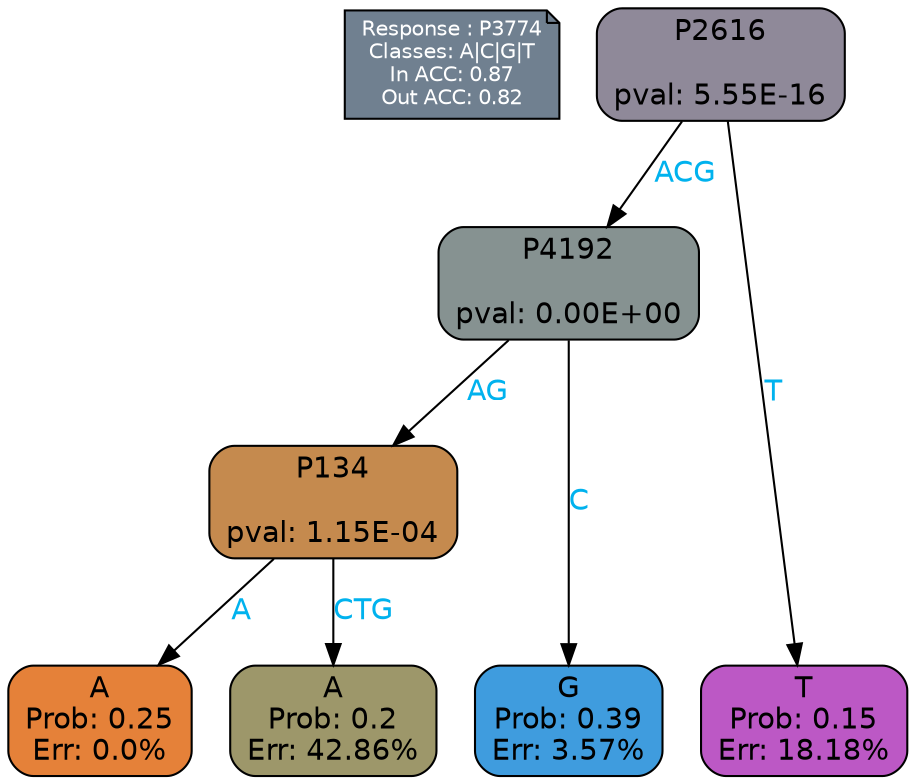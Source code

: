 digraph Tree {
node [shape=box, style="filled, rounded", color="black", fontname=helvetica] ;
graph [ranksep=equally, splines=polylines, bgcolor=transparent, dpi=600] ;
edge [fontname=helvetica] ;
LEGEND [label="Response : P3774
Classes: A|C|G|T
In ACC: 0.87
Out ACC: 0.82
",shape=note,align=left,style=filled,fillcolor="slategray",fontcolor="white",fontsize=10];1 [label="P2616

pval: 5.55E-16", fillcolor="#8f8999"] ;
2 [label="P4192

pval: 0.00E+00", fillcolor="#869291"] ;
3 [label="P134

pval: 1.15E-04", fillcolor="#c58a4e"] ;
4 [label="A
Prob: 0.25
Err: 0.0%", fillcolor="#e58139"] ;
5 [label="A
Prob: 0.2
Err: 42.86%", fillcolor="#9d976a"] ;
6 [label="G
Prob: 0.39
Err: 3.57%", fillcolor="#3f9cde"] ;
7 [label="T
Prob: 0.15
Err: 18.18%", fillcolor="#bc58c5"] ;
1 -> 2 [label="ACG",fontcolor=deepskyblue2] ;
1 -> 7 [label="T",fontcolor=deepskyblue2] ;
2 -> 3 [label="AG",fontcolor=deepskyblue2] ;
2 -> 6 [label="C",fontcolor=deepskyblue2] ;
3 -> 4 [label="A",fontcolor=deepskyblue2] ;
3 -> 5 [label="CTG",fontcolor=deepskyblue2] ;
{rank = same; 4;5;6;7;}{rank = same; LEGEND;1;}}